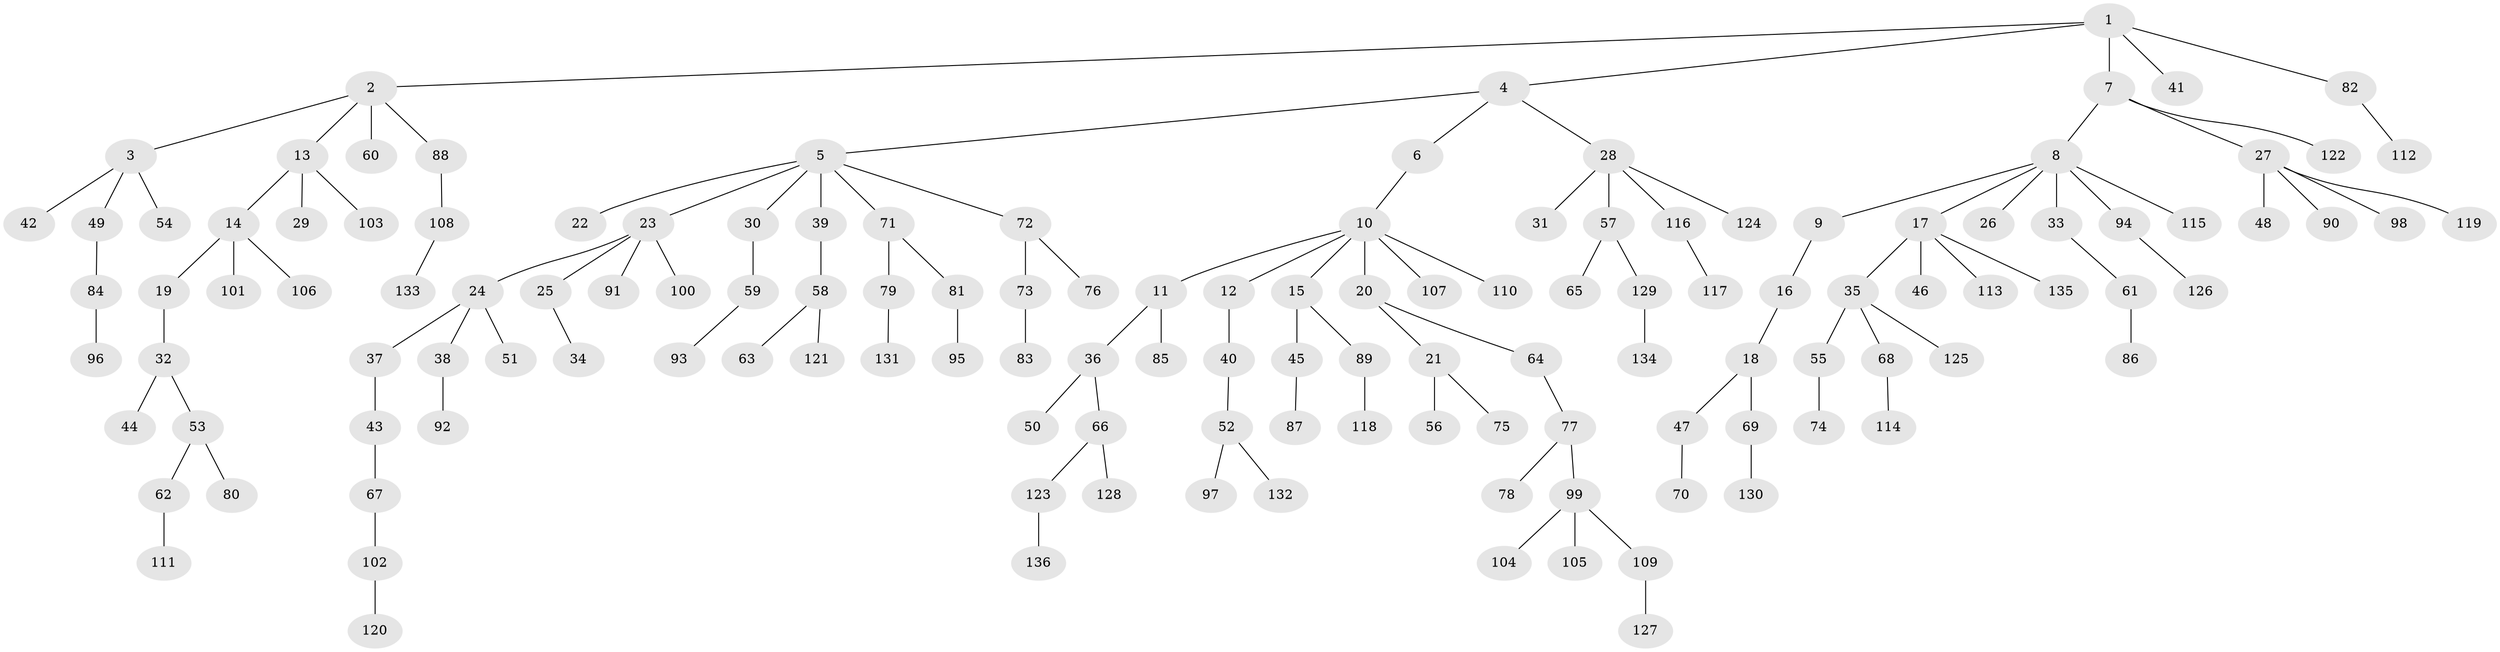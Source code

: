 // Generated by graph-tools (version 1.1) at 2025/11/02/27/25 16:11:27]
// undirected, 136 vertices, 135 edges
graph export_dot {
graph [start="1"]
  node [color=gray90,style=filled];
  1;
  2;
  3;
  4;
  5;
  6;
  7;
  8;
  9;
  10;
  11;
  12;
  13;
  14;
  15;
  16;
  17;
  18;
  19;
  20;
  21;
  22;
  23;
  24;
  25;
  26;
  27;
  28;
  29;
  30;
  31;
  32;
  33;
  34;
  35;
  36;
  37;
  38;
  39;
  40;
  41;
  42;
  43;
  44;
  45;
  46;
  47;
  48;
  49;
  50;
  51;
  52;
  53;
  54;
  55;
  56;
  57;
  58;
  59;
  60;
  61;
  62;
  63;
  64;
  65;
  66;
  67;
  68;
  69;
  70;
  71;
  72;
  73;
  74;
  75;
  76;
  77;
  78;
  79;
  80;
  81;
  82;
  83;
  84;
  85;
  86;
  87;
  88;
  89;
  90;
  91;
  92;
  93;
  94;
  95;
  96;
  97;
  98;
  99;
  100;
  101;
  102;
  103;
  104;
  105;
  106;
  107;
  108;
  109;
  110;
  111;
  112;
  113;
  114;
  115;
  116;
  117;
  118;
  119;
  120;
  121;
  122;
  123;
  124;
  125;
  126;
  127;
  128;
  129;
  130;
  131;
  132;
  133;
  134;
  135;
  136;
  1 -- 2;
  1 -- 4;
  1 -- 7;
  1 -- 41;
  1 -- 82;
  2 -- 3;
  2 -- 13;
  2 -- 60;
  2 -- 88;
  3 -- 42;
  3 -- 49;
  3 -- 54;
  4 -- 5;
  4 -- 6;
  4 -- 28;
  5 -- 22;
  5 -- 23;
  5 -- 30;
  5 -- 39;
  5 -- 71;
  5 -- 72;
  6 -- 10;
  7 -- 8;
  7 -- 27;
  7 -- 122;
  8 -- 9;
  8 -- 17;
  8 -- 26;
  8 -- 33;
  8 -- 94;
  8 -- 115;
  9 -- 16;
  10 -- 11;
  10 -- 12;
  10 -- 15;
  10 -- 20;
  10 -- 107;
  10 -- 110;
  11 -- 36;
  11 -- 85;
  12 -- 40;
  13 -- 14;
  13 -- 29;
  13 -- 103;
  14 -- 19;
  14 -- 101;
  14 -- 106;
  15 -- 45;
  15 -- 89;
  16 -- 18;
  17 -- 35;
  17 -- 46;
  17 -- 113;
  17 -- 135;
  18 -- 47;
  18 -- 69;
  19 -- 32;
  20 -- 21;
  20 -- 64;
  21 -- 56;
  21 -- 75;
  23 -- 24;
  23 -- 25;
  23 -- 91;
  23 -- 100;
  24 -- 37;
  24 -- 38;
  24 -- 51;
  25 -- 34;
  27 -- 48;
  27 -- 90;
  27 -- 98;
  27 -- 119;
  28 -- 31;
  28 -- 57;
  28 -- 116;
  28 -- 124;
  30 -- 59;
  32 -- 44;
  32 -- 53;
  33 -- 61;
  35 -- 55;
  35 -- 68;
  35 -- 125;
  36 -- 50;
  36 -- 66;
  37 -- 43;
  38 -- 92;
  39 -- 58;
  40 -- 52;
  43 -- 67;
  45 -- 87;
  47 -- 70;
  49 -- 84;
  52 -- 97;
  52 -- 132;
  53 -- 62;
  53 -- 80;
  55 -- 74;
  57 -- 65;
  57 -- 129;
  58 -- 63;
  58 -- 121;
  59 -- 93;
  61 -- 86;
  62 -- 111;
  64 -- 77;
  66 -- 123;
  66 -- 128;
  67 -- 102;
  68 -- 114;
  69 -- 130;
  71 -- 79;
  71 -- 81;
  72 -- 73;
  72 -- 76;
  73 -- 83;
  77 -- 78;
  77 -- 99;
  79 -- 131;
  81 -- 95;
  82 -- 112;
  84 -- 96;
  88 -- 108;
  89 -- 118;
  94 -- 126;
  99 -- 104;
  99 -- 105;
  99 -- 109;
  102 -- 120;
  108 -- 133;
  109 -- 127;
  116 -- 117;
  123 -- 136;
  129 -- 134;
}

